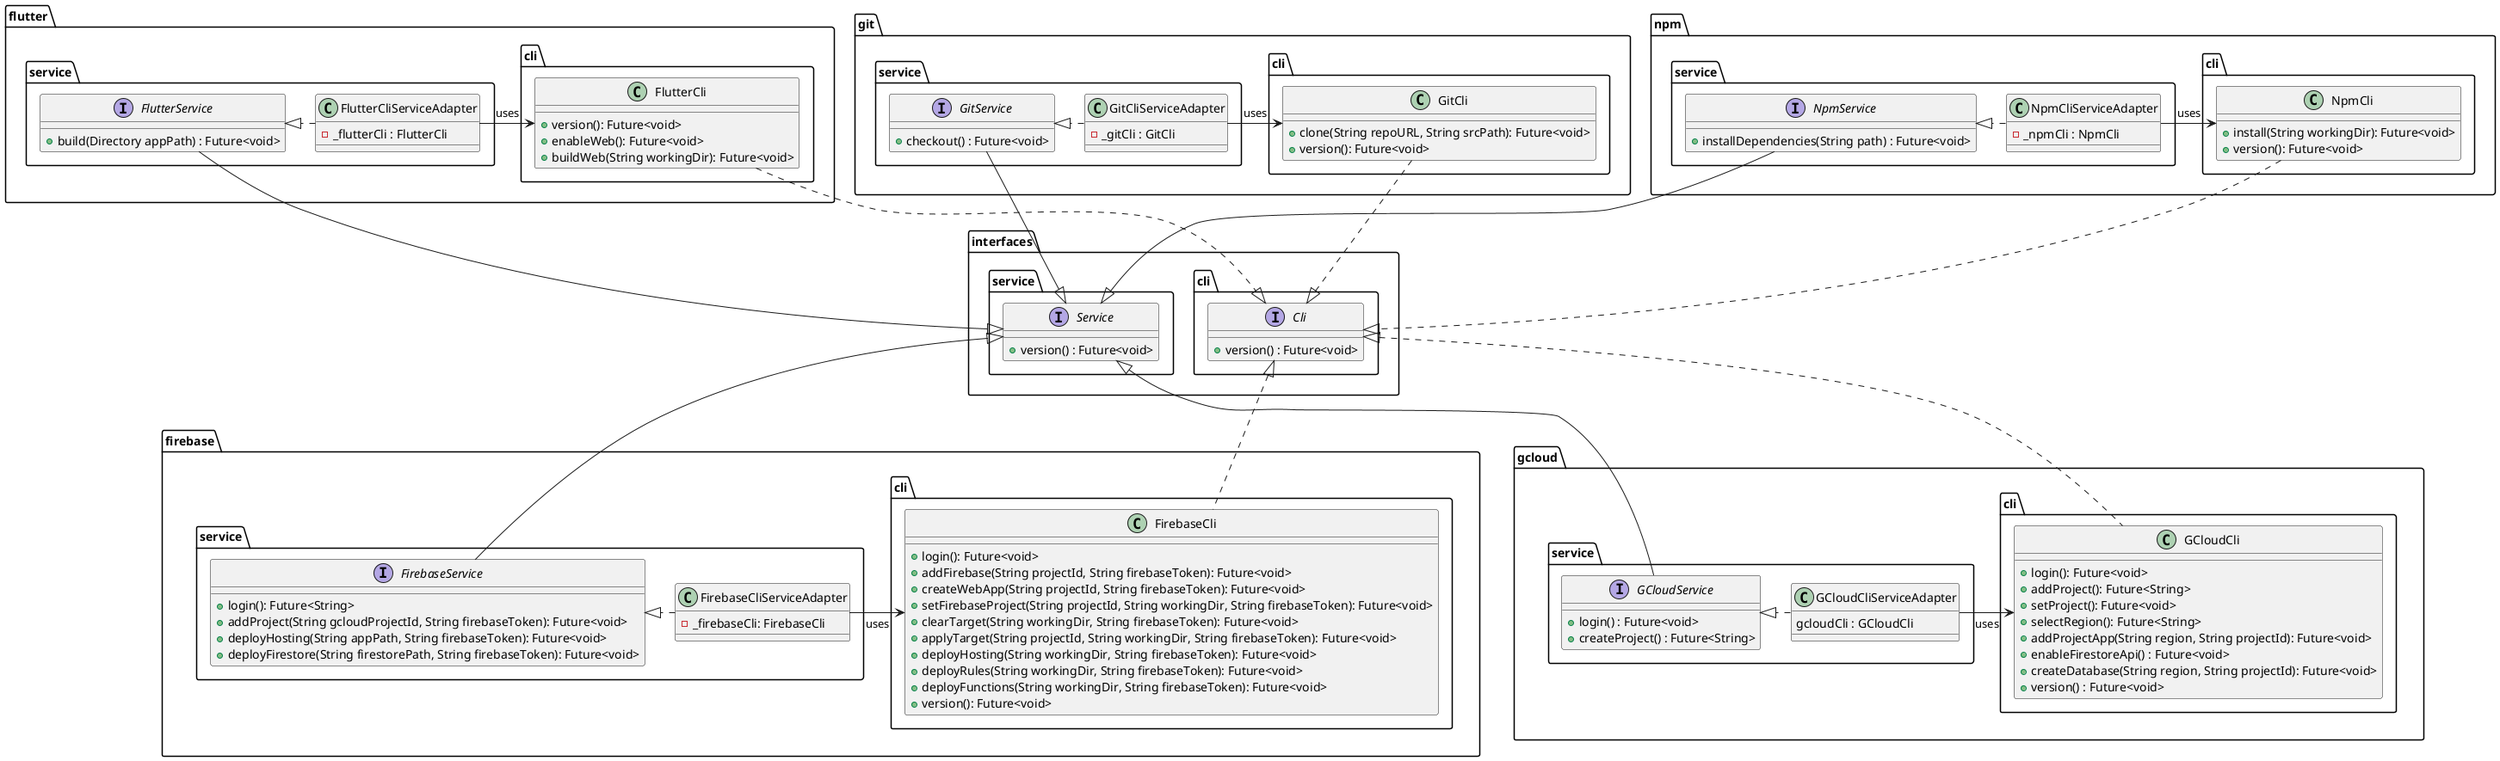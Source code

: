 @startuml services_class_diagram

package firebase {
    package service as firebase.service {
        interface FirebaseService {
            + login(): Future<String>
            + addProject(String gcloudProjectId, String firebaseToken): Future<void>
            + deployHosting(String appPath, String firebaseToken): Future<void>
            + deployFirestore(String firestorePath, String firebaseToken): Future<void>
        }

        class FirebaseCliServiceAdapter {
            - _firebaseCli: FirebaseCli
        }
    }

    package cli as firebase.cli {
        class FirebaseCli {
            + login(): Future<void>
            + addFirebase(String projectId, String firebaseToken): Future<void>
            + createWebApp(String projectId, String firebaseToken): Future<void>
            + setFirebaseProject(String projectId, String workingDir, String firebaseToken): Future<void>
            + clearTarget(String workingDir, String firebaseToken): Future<void>
            + applyTarget(String projectId, String workingDir, String firebaseToken): Future<void>
            + deployHosting(String workingDir, String firebaseToken): Future<void>
            + deployRules(String workingDir, String firebaseToken): Future<void>
            + deployFunctions(String workingDir, String firebaseToken): Future<void>
            + version(): Future<void>
        }
    }
}

package gcloud {
    package service as gcloud.service {
        interface GCloudService {
            + login() : Future<void>
            + createProject() : Future<String>
        }

        class GCloudCliServiceAdapter {
            gcloudCli : GСloudCli
        }
    }

    package cli as gcloud.cli {
        class GСloudCli {
            + login(): Future<void>
            + addProject(): Future<String>
            + setProject(): Future<void>
            + selectRegion(): Future<String>
            + addProjectApp(String region, String projectId): Future<void>
            + enableFirestoreApi() : Future<void>
            + createDatabase(String region, String projectId): Future<void>
            + version() : Future<void>
        }
    }
}

package flutter {
    package service as flutter.service {
        interface FlutterService  {
            + build(Directory appPath) : Future<void>
        }

        class FlutterCliServiceAdapter  {
            - _flutterCli : FlutterCli
        }
    }

    package cli as flutter.cli {
        class FlutterCli {
            + version(): Future<void>
            + enableWeb(): Future<void>
            + buildWeb(String workingDir): Future<void>
        }
    }
}

package git {
    package service as git.service{
        interface GitService  {
            + checkout() : Future<void>
        }

        class GitCliServiceAdapter {
            - _gitCli : GitCli
        }
    }

    package cli as git.cli {
        class GitCli {
            + clone(String repoURL, String srcPath): Future<void>
            + version(): Future<void>
        }
    }
}

package npm {
    package service as npm.service {
        interface NpmService  {
            + installDependencies(String path) : Future<void>
        }

        class NpmCliServiceAdapter  {
            - _npmCli : NpmCli
        }
    }

    package cli as npm.cli {
        class NpmCli {
            + install(String workingDir): Future<void>
            + version(): Future<void>
        }
    }
}

package interfaces {
    package service {
        interface Service {
            + version() : Future<void>
        }
    }

    package cli {
        interface Cli {
            + version() : Future<void>
        }
    }
}

FirebaseCliServiceAdapter .right.|> FirebaseService
GCloudCliServiceAdapter .right.|> GCloudService
FlutterCliServiceAdapter .right.|> FlutterService
GitCliServiceAdapter .right.|> GitService
NpmCliServiceAdapter .right.|> NpmService

FirebaseCliServiceAdapter -right-> FirebaseCli : uses
GCloudCliServiceAdapter -right-> GСloudCli : uses
FlutterCliServiceAdapter -left-> FlutterCli : uses
GitCliServiceAdapter -left-> GitCli : uses
NpmCliServiceAdapter -left-> NpmCli : uses


FirebaseCli .up.|> Cli
GСloudCli .up.|> Cli
FlutterCli .down.|> Cli
GitCli .down.|> Cli
NpmCli .down.|> Cli

firebase --[hidden]right--> gcloud
Service --[hidden]right--> Cli

FirebaseService -up-|> Service
GCloudService -up-|> Service
GitService -down-|> Service
FlutterService -down-|> Service
NpmService -down-|> Service

@enduml
